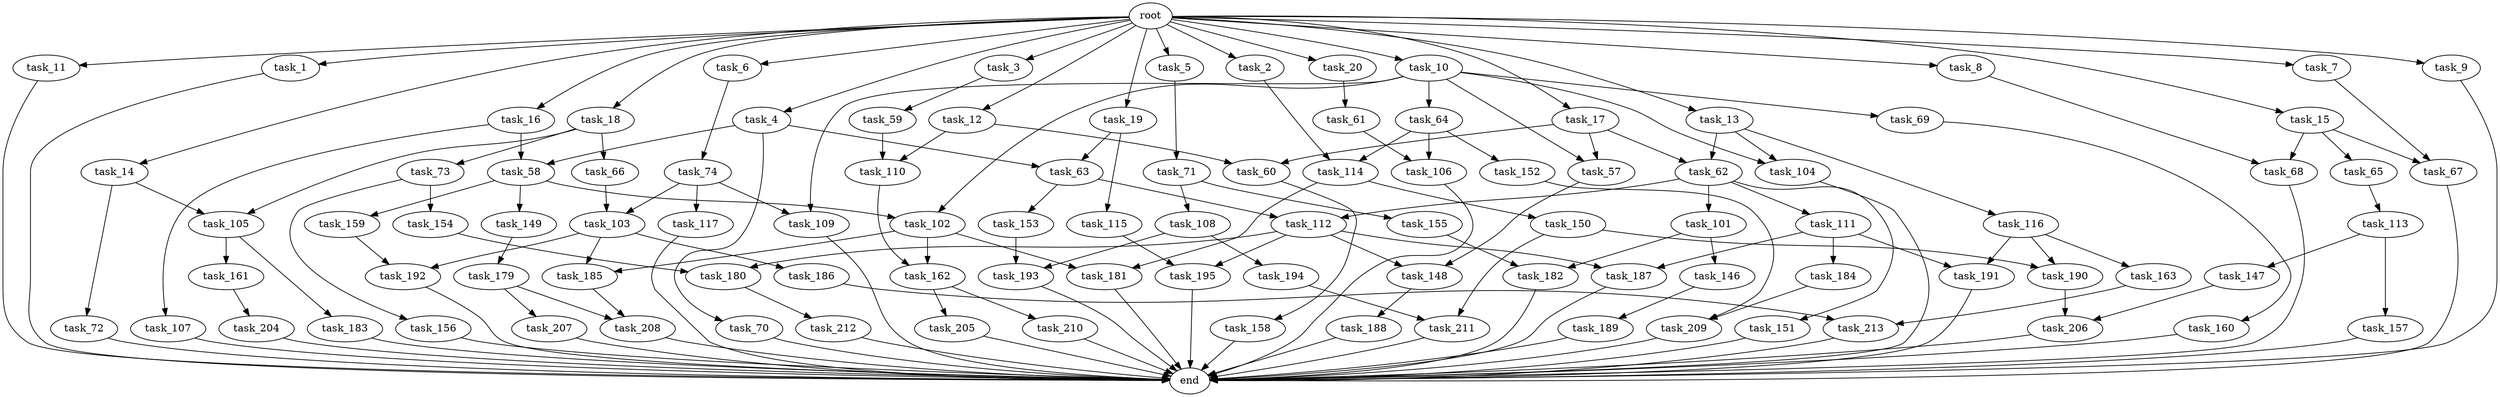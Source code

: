 digraph G {
  task_207 [size="34359738.368000"];
  task_149 [size="549755813.888000"];
  task_192 [size="635655159.808000"];
  task_16 [size="1.024000"];
  task_57 [size="618475290.624000"];
  task_212 [size="214748364.800000"];
  task_115 [size="137438953.472000"];
  task_158 [size="695784701.952000"];
  task_19 [size="1.024000"];
  task_12 [size="1.024000"];
  task_190 [size="1554778161.152000"];
  task_150 [size="695784701.952000"];
  task_114 [size="292057776.128000"];
  task_102 [size="858993459.200000"];
  task_11 [size="1.024000"];
  task_20 [size="1.024000"];
  task_113 [size="77309411.328000"];
  task_68 [size="833223655.424000"];
  task_101 [size="77309411.328000"];
  task_58 [size="936302870.528000"];
  task_117 [size="214748364.800000"];
  task_162 [size="635655159.808000"];
  task_151 [size="77309411.328000"];
  task_66 [size="420906795.008000"];
  task_62 [size="858993459.200000"];
  task_14 [size="1.024000"];
  task_8 [size="1.024000"];
  task_1 [size="1.024000"];
  task_108 [size="214748364.800000"];
  task_156 [size="695784701.952000"];
  task_182 [size="1116691496.960000"];
  task_6 [size="1.024000"];
  task_147 [size="309237645.312000"];
  task_72 [size="214748364.800000"];
  task_5 [size="1.024000"];
  task_63 [size="214748364.800000"];
  task_180 [size="352187318.272000"];
  root [size="0.000000"];
  task_104 [size="858993459.200000"];
  task_7 [size="1.024000"];
  task_74 [size="214748364.800000"];
  task_148 [size="635655159.808000"];
  task_18 [size="1.024000"];
  task_64 [size="309237645.312000"];
  task_152 [size="214748364.800000"];
  task_106 [size="523986010.112000"];
  task_157 [size="309237645.312000"];
  task_184 [size="77309411.328000"];
  task_189 [size="858993459.200000"];
  task_155 [size="214748364.800000"];
  task_210 [size="309237645.312000"];
  task_195 [size="523986010.112000"];
  task_209 [size="455266533.376000"];
  task_110 [size="386547056.640000"];
  task_179 [size="695784701.952000"];
  task_4 [size="1.024000"];
  task_103 [size="635655159.808000"];
  task_191 [size="773094113.280000"];
  task_112 [size="386547056.640000"];
  task_65 [size="137438953.472000"];
  task_69 [size="309237645.312000"];
  task_208 [size="343597383.680000"];
  task_59 [size="309237645.312000"];
  task_188 [size="77309411.328000"];
  task_159 [size="549755813.888000"];
  task_61 [size="420906795.008000"];
  task_73 [size="420906795.008000"];
  task_154 [size="695784701.952000"];
  task_10 [size="1.024000"];
  task_213 [size="68719476.736000"];
  task_13 [size="1.024000"];
  task_163 [size="695784701.952000"];
  task_186 [size="214748364.800000"];
  task_187 [size="292057776.128000"];
  task_153 [size="309237645.312000"];
  task_111 [size="77309411.328000"];
  task_15 [size="1.024000"];
  end [size="0.000000"];
  task_211 [size="1408749273.088000"];
  task_185 [size="429496729.600000"];
  task_70 [size="77309411.328000"];
  task_160 [size="858993459.200000"];
  task_193 [size="343597383.680000"];
  task_3 [size="1.024000"];
  task_181 [size="910533066.752000"];
  task_183 [size="695784701.952000"];
  task_71 [size="549755813.888000"];
  task_105 [size="635655159.808000"];
  task_194 [size="309237645.312000"];
  task_109 [size="523986010.112000"];
  task_60 [size="618475290.624000"];
  task_9 [size="1.024000"];
  task_2 [size="1.024000"];
  task_67 [size="171798691.840000"];
  task_161 [size="695784701.952000"];
  task_146 [size="695784701.952000"];
  task_17 [size="1.024000"];
  task_204 [size="214748364.800000"];
  task_107 [size="858993459.200000"];
  task_205 [size="309237645.312000"];
  task_116 [size="549755813.888000"];
  task_206 [size="858993459.200000"];

  task_207 -> end [size="1.000000"];
  task_149 -> task_179 [size="679477248.000000"];
  task_192 -> end [size="1.000000"];
  task_16 -> task_58 [size="838860800.000000"];
  task_16 -> task_107 [size="838860800.000000"];
  task_57 -> task_148 [size="411041792.000000"];
  task_212 -> end [size="1.000000"];
  task_115 -> task_195 [size="301989888.000000"];
  task_158 -> end [size="1.000000"];
  task_19 -> task_115 [size="134217728.000000"];
  task_19 -> task_63 [size="134217728.000000"];
  task_12 -> task_60 [size="301989888.000000"];
  task_12 -> task_110 [size="301989888.000000"];
  task_190 -> task_206 [size="301989888.000000"];
  task_150 -> task_211 [size="838860800.000000"];
  task_150 -> task_190 [size="838860800.000000"];
  task_114 -> task_150 [size="679477248.000000"];
  task_114 -> task_181 [size="679477248.000000"];
  task_102 -> task_162 [size="209715200.000000"];
  task_102 -> task_181 [size="209715200.000000"];
  task_102 -> task_185 [size="209715200.000000"];
  task_11 -> end [size="1.000000"];
  task_20 -> task_61 [size="411041792.000000"];
  task_113 -> task_147 [size="301989888.000000"];
  task_113 -> task_157 [size="301989888.000000"];
  task_68 -> end [size="1.000000"];
  task_101 -> task_146 [size="679477248.000000"];
  task_101 -> task_182 [size="679477248.000000"];
  task_58 -> task_159 [size="536870912.000000"];
  task_58 -> task_149 [size="536870912.000000"];
  task_58 -> task_102 [size="536870912.000000"];
  task_117 -> end [size="1.000000"];
  task_162 -> task_205 [size="301989888.000000"];
  task_162 -> task_210 [size="301989888.000000"];
  task_151 -> end [size="1.000000"];
  task_66 -> task_103 [size="411041792.000000"];
  task_62 -> task_111 [size="75497472.000000"];
  task_62 -> task_101 [size="75497472.000000"];
  task_62 -> task_112 [size="75497472.000000"];
  task_62 -> task_151 [size="75497472.000000"];
  task_14 -> task_105 [size="209715200.000000"];
  task_14 -> task_72 [size="209715200.000000"];
  task_8 -> task_68 [size="679477248.000000"];
  task_1 -> end [size="1.000000"];
  task_108 -> task_193 [size="301989888.000000"];
  task_108 -> task_194 [size="301989888.000000"];
  task_156 -> end [size="1.000000"];
  task_182 -> end [size="1.000000"];
  task_6 -> task_74 [size="209715200.000000"];
  task_147 -> task_206 [size="536870912.000000"];
  task_72 -> end [size="1.000000"];
  task_5 -> task_71 [size="536870912.000000"];
  task_63 -> task_153 [size="301989888.000000"];
  task_63 -> task_112 [size="301989888.000000"];
  task_180 -> task_212 [size="209715200.000000"];
  root -> task_2 [size="1.000000"];
  root -> task_7 [size="1.000000"];
  root -> task_5 [size="1.000000"];
  root -> task_11 [size="1.000000"];
  root -> task_20 [size="1.000000"];
  root -> task_10 [size="1.000000"];
  root -> task_16 [size="1.000000"];
  root -> task_4 [size="1.000000"];
  root -> task_17 [size="1.000000"];
  root -> task_3 [size="1.000000"];
  root -> task_13 [size="1.000000"];
  root -> task_18 [size="1.000000"];
  root -> task_9 [size="1.000000"];
  root -> task_19 [size="1.000000"];
  root -> task_6 [size="1.000000"];
  root -> task_14 [size="1.000000"];
  root -> task_8 [size="1.000000"];
  root -> task_12 [size="1.000000"];
  root -> task_15 [size="1.000000"];
  root -> task_1 [size="1.000000"];
  task_104 -> end [size="1.000000"];
  task_7 -> task_67 [size="33554432.000000"];
  task_74 -> task_103 [size="209715200.000000"];
  task_74 -> task_117 [size="209715200.000000"];
  task_74 -> task_109 [size="209715200.000000"];
  task_148 -> task_188 [size="75497472.000000"];
  task_18 -> task_66 [size="411041792.000000"];
  task_18 -> task_73 [size="411041792.000000"];
  task_18 -> task_105 [size="411041792.000000"];
  task_64 -> task_114 [size="209715200.000000"];
  task_64 -> task_152 [size="209715200.000000"];
  task_64 -> task_106 [size="209715200.000000"];
  task_152 -> task_209 [size="411041792.000000"];
  task_106 -> end [size="1.000000"];
  task_157 -> end [size="1.000000"];
  task_184 -> task_209 [size="33554432.000000"];
  task_189 -> end [size="1.000000"];
  task_155 -> task_182 [size="411041792.000000"];
  task_210 -> end [size="1.000000"];
  task_195 -> end [size="1.000000"];
  task_209 -> end [size="1.000000"];
  task_110 -> task_162 [size="411041792.000000"];
  task_179 -> task_207 [size="33554432.000000"];
  task_179 -> task_208 [size="33554432.000000"];
  task_4 -> task_70 [size="75497472.000000"];
  task_4 -> task_58 [size="75497472.000000"];
  task_4 -> task_63 [size="75497472.000000"];
  task_103 -> task_185 [size="209715200.000000"];
  task_103 -> task_192 [size="209715200.000000"];
  task_103 -> task_186 [size="209715200.000000"];
  task_191 -> end [size="1.000000"];
  task_112 -> task_187 [size="209715200.000000"];
  task_112 -> task_148 [size="209715200.000000"];
  task_112 -> task_180 [size="209715200.000000"];
  task_112 -> task_195 [size="209715200.000000"];
  task_65 -> task_113 [size="75497472.000000"];
  task_69 -> task_160 [size="838860800.000000"];
  task_208 -> end [size="1.000000"];
  task_59 -> task_110 [size="75497472.000000"];
  task_188 -> end [size="1.000000"];
  task_159 -> task_192 [size="411041792.000000"];
  task_61 -> task_106 [size="301989888.000000"];
  task_73 -> task_156 [size="679477248.000000"];
  task_73 -> task_154 [size="679477248.000000"];
  task_154 -> task_180 [size="134217728.000000"];
  task_10 -> task_102 [size="301989888.000000"];
  task_10 -> task_69 [size="301989888.000000"];
  task_10 -> task_109 [size="301989888.000000"];
  task_10 -> task_64 [size="301989888.000000"];
  task_10 -> task_104 [size="301989888.000000"];
  task_10 -> task_57 [size="301989888.000000"];
  task_213 -> end [size="1.000000"];
  task_13 -> task_62 [size="536870912.000000"];
  task_13 -> task_116 [size="536870912.000000"];
  task_13 -> task_104 [size="536870912.000000"];
  task_163 -> task_213 [size="33554432.000000"];
  task_186 -> task_213 [size="33554432.000000"];
  task_187 -> end [size="1.000000"];
  task_153 -> task_193 [size="33554432.000000"];
  task_111 -> task_187 [size="75497472.000000"];
  task_111 -> task_191 [size="75497472.000000"];
  task_111 -> task_184 [size="75497472.000000"];
  task_15 -> task_68 [size="134217728.000000"];
  task_15 -> task_67 [size="134217728.000000"];
  task_15 -> task_65 [size="134217728.000000"];
  task_211 -> end [size="1.000000"];
  task_185 -> task_208 [size="301989888.000000"];
  task_70 -> end [size="1.000000"];
  task_160 -> end [size="1.000000"];
  task_193 -> end [size="1.000000"];
  task_3 -> task_59 [size="301989888.000000"];
  task_181 -> end [size="1.000000"];
  task_183 -> end [size="1.000000"];
  task_71 -> task_108 [size="209715200.000000"];
  task_71 -> task_155 [size="209715200.000000"];
  task_105 -> task_161 [size="679477248.000000"];
  task_105 -> task_183 [size="679477248.000000"];
  task_194 -> task_211 [size="536870912.000000"];
  task_109 -> end [size="1.000000"];
  task_60 -> task_158 [size="679477248.000000"];
  task_9 -> end [size="1.000000"];
  task_2 -> task_114 [size="75497472.000000"];
  task_67 -> end [size="1.000000"];
  task_161 -> task_204 [size="209715200.000000"];
  task_146 -> task_189 [size="838860800.000000"];
  task_17 -> task_62 [size="301989888.000000"];
  task_17 -> task_60 [size="301989888.000000"];
  task_17 -> task_57 [size="301989888.000000"];
  task_204 -> end [size="1.000000"];
  task_107 -> end [size="1.000000"];
  task_205 -> end [size="1.000000"];
  task_116 -> task_191 [size="679477248.000000"];
  task_116 -> task_190 [size="679477248.000000"];
  task_116 -> task_163 [size="679477248.000000"];
  task_206 -> end [size="1.000000"];
}
